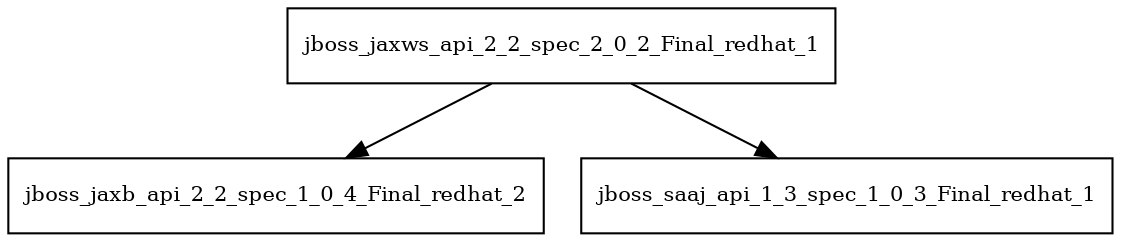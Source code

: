 digraph jboss_jaxws_api_2_2_spec_2_0_2_Final_redhat_1_dependencies {
  node [shape = box, fontsize=10.0];
  jboss_jaxws_api_2_2_spec_2_0_2_Final_redhat_1 -> jboss_jaxb_api_2_2_spec_1_0_4_Final_redhat_2;
  jboss_jaxws_api_2_2_spec_2_0_2_Final_redhat_1 -> jboss_saaj_api_1_3_spec_1_0_3_Final_redhat_1;
}
